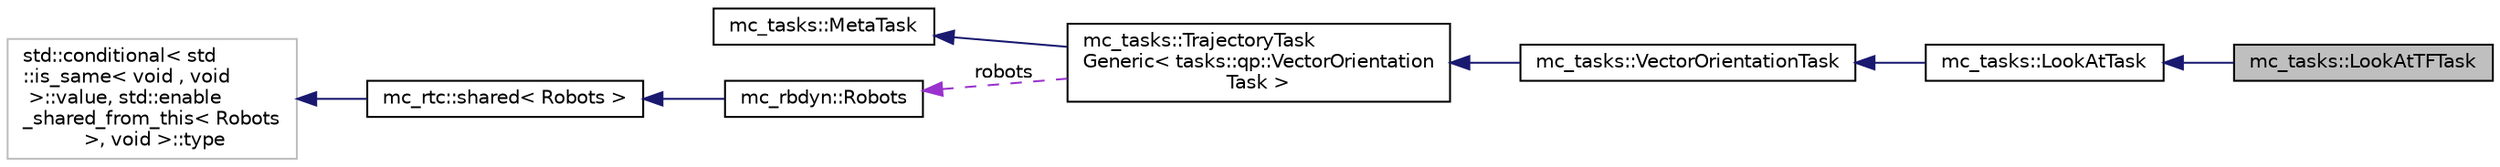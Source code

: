 digraph "mc_tasks::LookAtTFTask"
{
 // INTERACTIVE_SVG=YES
  edge [fontname="Helvetica",fontsize="10",labelfontname="Helvetica",labelfontsize="10"];
  node [fontname="Helvetica",fontsize="10",shape=record];
  rankdir="LR";
  Node5 [label="mc_tasks::LookAtTFTask",height=0.2,width=0.4,color="black", fillcolor="grey75", style="filled", fontcolor="black"];
  Node6 -> Node5 [dir="back",color="midnightblue",fontsize="10",style="solid",fontname="Helvetica"];
  Node6 [label="mc_tasks::LookAtTask",height=0.2,width=0.4,color="black", fillcolor="white", style="filled",URL="$structmc__tasks_1_1LookAtTask.html",tooltip="Orient a \"gaze\" vector defined on a body to look towards a world position. This task is a convenience..."];
  Node7 -> Node6 [dir="back",color="midnightblue",fontsize="10",style="solid",fontname="Helvetica"];
  Node7 [label="mc_tasks::VectorOrientationTask",height=0.2,width=0.4,color="black", fillcolor="white", style="filled",URL="$structmc__tasks_1_1VectorOrientationTask.html",tooltip="Control the orientation of a vector attached to a frame. "];
  Node8 -> Node7 [dir="back",color="midnightblue",fontsize="10",style="solid",fontname="Helvetica"];
  Node8 [label="mc_tasks::TrajectoryTask\lGeneric\< tasks::qp::VectorOrientation\lTask \>",height=0.2,width=0.4,color="black", fillcolor="white", style="filled",URL="$structmc__tasks_1_1TrajectoryTaskGeneric.html"];
  Node9 -> Node8 [dir="back",color="midnightblue",fontsize="10",style="solid",fontname="Helvetica"];
  Node9 [label="mc_tasks::MetaTask",height=0.2,width=0.4,color="black", fillcolor="white", style="filled",URL="$structmc__tasks_1_1MetaTask.html",tooltip="Represents a generic task. "];
  Node10 -> Node8 [dir="back",color="darkorchid3",fontsize="10",style="dashed",label=" robots" ,fontname="Helvetica"];
  Node10 [label="mc_rbdyn::Robots",height=0.2,width=0.4,color="black", fillcolor="white", style="filled",URL="$structmc__rbdyn_1_1Robots.html"];
  Node11 -> Node10 [dir="back",color="midnightblue",fontsize="10",style="solid",fontname="Helvetica"];
  Node11 [label="mc_rtc::shared\< Robots \>",height=0.2,width=0.4,color="black", fillcolor="white", style="filled",URL="$structmc__rtc_1_1shared.html"];
  Node12 -> Node11 [dir="back",color="midnightblue",fontsize="10",style="solid",fontname="Helvetica"];
  Node12 [label="std::conditional\< std\l::is_same\< void , void\l \>::value, std::enable\l_shared_from_this\< Robots\l  \>, void  \>::type",height=0.2,width=0.4,color="grey75", fillcolor="white", style="filled"];
}
